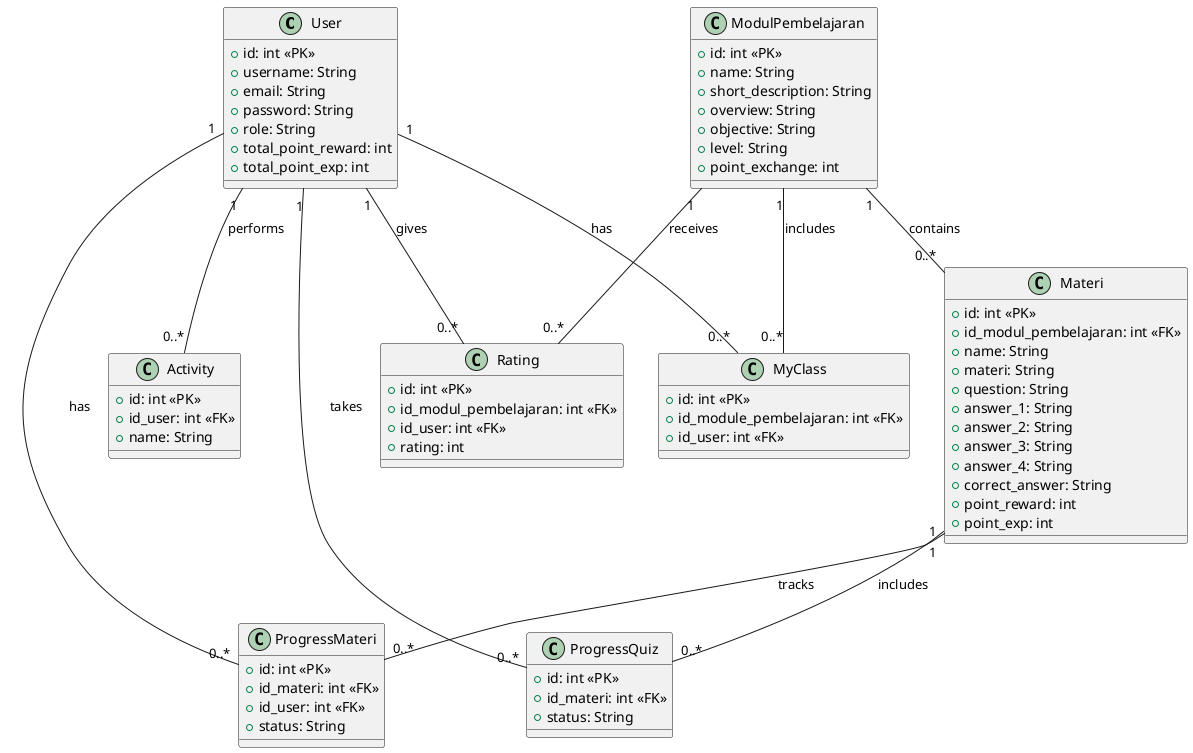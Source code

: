 @startuml

class User {
    +id: int <<PK>>
    +username: String
    +email: String
    +password: String
    +role: String
    +total_point_reward: int
    +total_point_exp: int
}

class ModulPembelajaran {
    +id: int <<PK>>
    +name: String
    +short_description: String
    +overview: String
    +objective: String
    +level: String
    +point_exchange: int
}

class Materi {
    +id: int <<PK>>
    +id_modul_pembelajaran: int <<FK>>
    +name: String
    +materi: String
    +question: String
    +answer_1: String
    +answer_2: String
    +answer_3: String
    +answer_4: String
    +correct_answer: String
    +point_reward: int
    +point_exp: int
}

class MyClass {
    +id: int <<PK>>
    +id_module_pembelajaran: int <<FK>>
    +id_user: int <<FK>>
}

class ProgressMateri {
    +id: int <<PK>>
    +id_materi: int <<FK>>
    +id_user: int <<FK>>
    +status: String
}

class Rating {
    +id: int <<PK>>
    +id_modul_pembelajaran: int <<FK>>
    +id_user: int <<FK>>
    +rating: int
}

class Activity {
    +id: int <<PK>>
    +id_user: int <<FK>>
    +name: String
}

class ProgressQuiz {
    +id: int <<PK>>
    +id_materi: int <<FK>>
    +status: String
}

' Relationships
User  "1" -- "0..*" MyClass : has
User  "1" -- "0..*" ProgressMateri : has
User  "1" -- "0..*" Rating : gives
User  "1" -- "0..*" Activity : performs
User  "1" -- "0..*" ProgressQuiz : takes

ModulPembelajaran "1" -- "0..*" Materi : contains
ModulPembelajaran "1" -- "0..*" MyClass : includes
ModulPembelajaran "1" -- "0..*" Rating : receives

Materi "1" -- "0..*" ProgressMateri : tracks
Materi "1" -- "0..*" ProgressQuiz : includes


@enduml